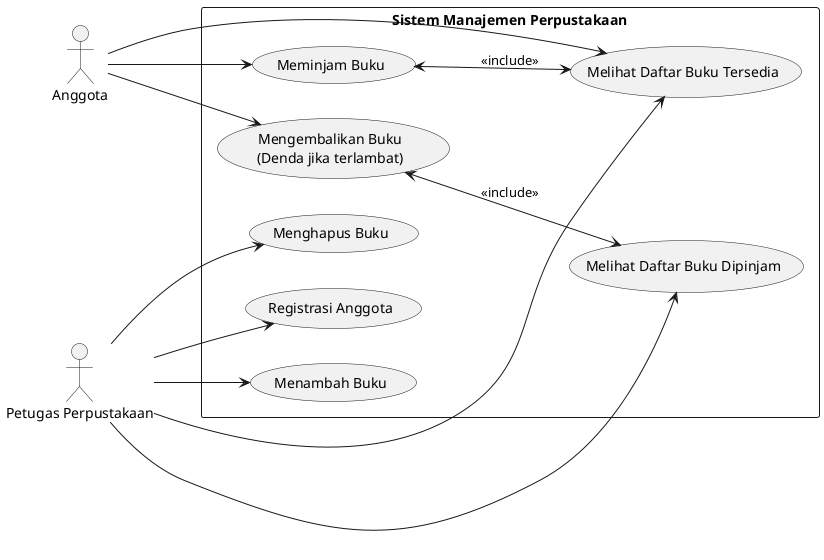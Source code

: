 @startuml
left to right direction
skinparam packageStyle rectangle

actor "Anggota" as Member
actor "Petugas Perpustakaan" as Librarian

rectangle "Sistem Manajemen Perpustakaan" {
    usecase "Registrasi Anggota" as UC_RegisterMember
    usecase "Menambah Buku" as UC_AddBook
    usecase "Menghapus Buku" as UC_RemoveBook
    usecase "Meminjam Buku" as UC_BorrowBook
    usecase "Mengembalikan Buku\n(Denda jika terlambat)" as UC_ReturnBook
    usecase "Melihat Daftar Buku Tersedia" as UC_ListAvailableBooks
    usecase "Melihat Daftar Buku Dipinjam" as UC_ListBorrowedBooks
}

Member --> UC_BorrowBook
Member --> UC_ReturnBook
Member --> UC_ListAvailableBooks

Librarian --> UC_RegisterMember
Librarian --> UC_AddBook
Librarian --> UC_RemoveBook
Librarian --> UC_ListAvailableBooks
Librarian --> UC_ListBorrowedBooks

UC_BorrowBook <--> UC_ListAvailableBooks : <<include>>
UC_ReturnBook <--> UC_ListBorrowedBooks : <<include>>

@enduml